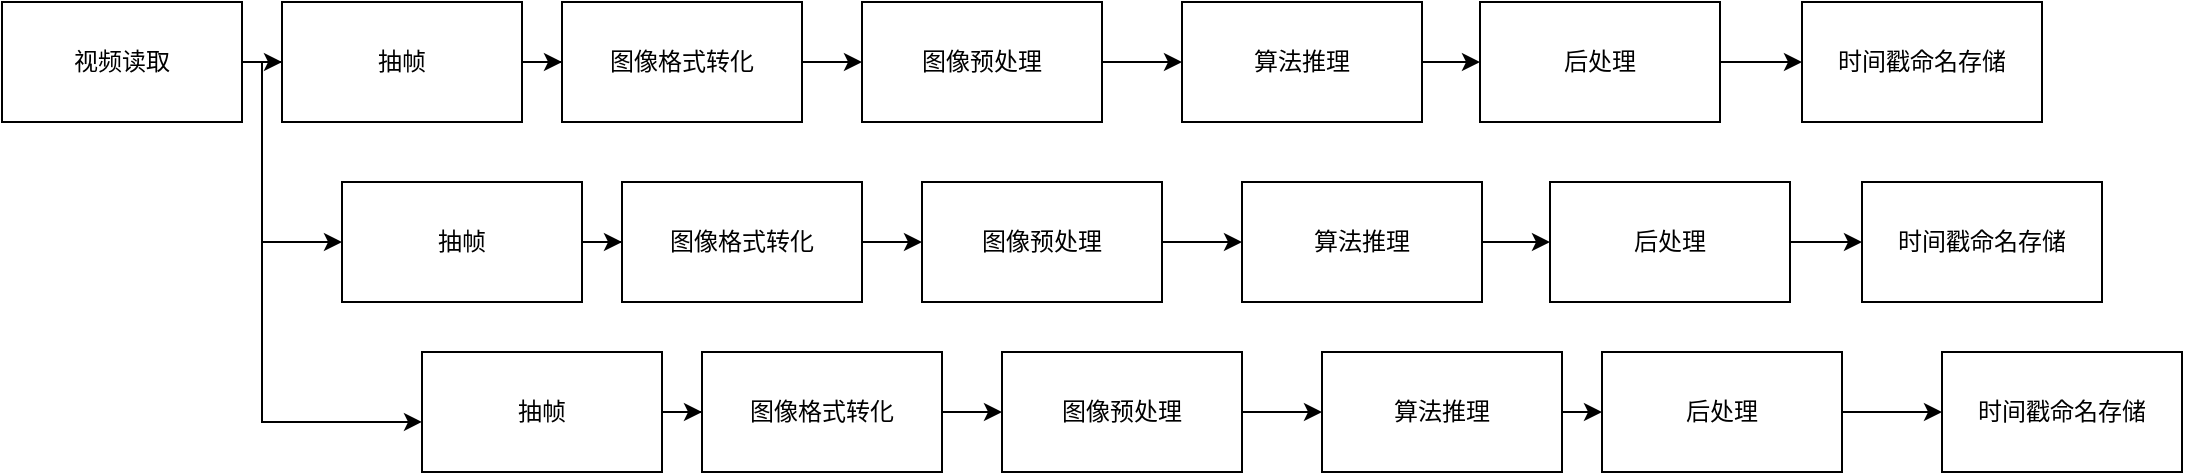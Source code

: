 <mxfile version="20.2.0" type="github">
  <diagram id="V8ooQuvj8oJpIVEdFzg9" name="第 1 页">
    <mxGraphModel dx="1063" dy="527" grid="1" gridSize="10" guides="1" tooltips="1" connect="1" arrows="1" fold="1" page="1" pageScale="1" pageWidth="827" pageHeight="1169" math="0" shadow="0">
      <root>
        <mxCell id="0" />
        <mxCell id="1" parent="0" />
        <mxCell id="qnB3MeHHuW4oLEE5ELyq-4" style="edgeStyle=orthogonalEdgeStyle;rounded=0;orthogonalLoop=1;jettySize=auto;html=1;exitX=1;exitY=0.5;exitDx=0;exitDy=0;" edge="1" parent="1" source="qnB3MeHHuW4oLEE5ELyq-1" target="qnB3MeHHuW4oLEE5ELyq-2">
          <mxGeometry relative="1" as="geometry" />
        </mxCell>
        <mxCell id="qnB3MeHHuW4oLEE5ELyq-66" style="edgeStyle=orthogonalEdgeStyle;rounded=0;orthogonalLoop=1;jettySize=auto;html=1;exitX=1;exitY=0.5;exitDx=0;exitDy=0;entryX=0;entryY=0.5;entryDx=0;entryDy=0;" edge="1" parent="1" source="qnB3MeHHuW4oLEE5ELyq-1" target="qnB3MeHHuW4oLEE5ELyq-43">
          <mxGeometry relative="1" as="geometry">
            <mxPoint x="160" y="530" as="targetPoint" />
            <Array as="points">
              <mxPoint x="140" y="440" />
              <mxPoint x="140" y="530" />
            </Array>
          </mxGeometry>
        </mxCell>
        <mxCell id="qnB3MeHHuW4oLEE5ELyq-67" style="edgeStyle=orthogonalEdgeStyle;rounded=0;orthogonalLoop=1;jettySize=auto;html=1;entryX=0;entryY=0.583;entryDx=0;entryDy=0;entryPerimeter=0;" edge="1" parent="1">
          <mxGeometry relative="1" as="geometry">
            <mxPoint x="130" y="440.01" as="sourcePoint" />
            <mxPoint x="220" y="619.99" as="targetPoint" />
            <Array as="points">
              <mxPoint x="140" y="440" />
              <mxPoint x="140" y="620" />
            </Array>
          </mxGeometry>
        </mxCell>
        <mxCell id="qnB3MeHHuW4oLEE5ELyq-1" value="视频读取" style="rounded=0;whiteSpace=wrap;html=1;" vertex="1" parent="1">
          <mxGeometry x="10" y="410" width="120" height="60" as="geometry" />
        </mxCell>
        <mxCell id="qnB3MeHHuW4oLEE5ELyq-5" style="edgeStyle=orthogonalEdgeStyle;rounded=0;orthogonalLoop=1;jettySize=auto;html=1;entryX=0;entryY=0.5;entryDx=0;entryDy=0;" edge="1" parent="1" source="qnB3MeHHuW4oLEE5ELyq-2" target="qnB3MeHHuW4oLEE5ELyq-3">
          <mxGeometry relative="1" as="geometry" />
        </mxCell>
        <mxCell id="qnB3MeHHuW4oLEE5ELyq-2" value="抽帧" style="rounded=0;whiteSpace=wrap;html=1;" vertex="1" parent="1">
          <mxGeometry x="150" y="410" width="120" height="60" as="geometry" />
        </mxCell>
        <mxCell id="qnB3MeHHuW4oLEE5ELyq-7" style="edgeStyle=orthogonalEdgeStyle;rounded=0;orthogonalLoop=1;jettySize=auto;html=1;exitX=1;exitY=0.5;exitDx=0;exitDy=0;entryX=0;entryY=0.5;entryDx=0;entryDy=0;" edge="1" parent="1" source="qnB3MeHHuW4oLEE5ELyq-3" target="qnB3MeHHuW4oLEE5ELyq-6">
          <mxGeometry relative="1" as="geometry" />
        </mxCell>
        <mxCell id="qnB3MeHHuW4oLEE5ELyq-3" value="图像格式转化" style="rounded=0;whiteSpace=wrap;html=1;" vertex="1" parent="1">
          <mxGeometry x="290" y="410" width="120" height="60" as="geometry" />
        </mxCell>
        <mxCell id="qnB3MeHHuW4oLEE5ELyq-9" style="edgeStyle=orthogonalEdgeStyle;rounded=0;orthogonalLoop=1;jettySize=auto;html=1;exitX=1;exitY=0.5;exitDx=0;exitDy=0;entryX=0;entryY=0.5;entryDx=0;entryDy=0;" edge="1" parent="1" source="qnB3MeHHuW4oLEE5ELyq-6" target="qnB3MeHHuW4oLEE5ELyq-8">
          <mxGeometry relative="1" as="geometry" />
        </mxCell>
        <mxCell id="qnB3MeHHuW4oLEE5ELyq-6" value="图像预处理" style="rounded=0;whiteSpace=wrap;html=1;" vertex="1" parent="1">
          <mxGeometry x="440" y="410" width="120" height="60" as="geometry" />
        </mxCell>
        <mxCell id="qnB3MeHHuW4oLEE5ELyq-11" style="edgeStyle=orthogonalEdgeStyle;rounded=0;orthogonalLoop=1;jettySize=auto;html=1;exitX=1;exitY=0.5;exitDx=0;exitDy=0;entryX=0;entryY=0.5;entryDx=0;entryDy=0;" edge="1" parent="1" source="qnB3MeHHuW4oLEE5ELyq-8" target="qnB3MeHHuW4oLEE5ELyq-10">
          <mxGeometry relative="1" as="geometry" />
        </mxCell>
        <mxCell id="qnB3MeHHuW4oLEE5ELyq-8" value="算法推理" style="rounded=0;whiteSpace=wrap;html=1;" vertex="1" parent="1">
          <mxGeometry x="600" y="410" width="120" height="60" as="geometry" />
        </mxCell>
        <mxCell id="qnB3MeHHuW4oLEE5ELyq-31" style="edgeStyle=orthogonalEdgeStyle;rounded=0;orthogonalLoop=1;jettySize=auto;html=1;exitX=1;exitY=0.5;exitDx=0;exitDy=0;entryX=0;entryY=0.5;entryDx=0;entryDy=0;" edge="1" parent="1" source="qnB3MeHHuW4oLEE5ELyq-10" target="qnB3MeHHuW4oLEE5ELyq-30">
          <mxGeometry relative="1" as="geometry" />
        </mxCell>
        <mxCell id="qnB3MeHHuW4oLEE5ELyq-10" value="后处理" style="rounded=0;whiteSpace=wrap;html=1;" vertex="1" parent="1">
          <mxGeometry x="749" y="410" width="120" height="60" as="geometry" />
        </mxCell>
        <mxCell id="qnB3MeHHuW4oLEE5ELyq-30" value="时间戳命名存储" style="rounded=0;whiteSpace=wrap;html=1;" vertex="1" parent="1">
          <mxGeometry x="910" y="410" width="120" height="60" as="geometry" />
        </mxCell>
        <mxCell id="qnB3MeHHuW4oLEE5ELyq-42" style="edgeStyle=orthogonalEdgeStyle;rounded=0;orthogonalLoop=1;jettySize=auto;html=1;entryX=0;entryY=0.5;entryDx=0;entryDy=0;" edge="1" parent="1" source="qnB3MeHHuW4oLEE5ELyq-43" target="qnB3MeHHuW4oLEE5ELyq-45">
          <mxGeometry relative="1" as="geometry" />
        </mxCell>
        <mxCell id="qnB3MeHHuW4oLEE5ELyq-43" value="抽帧" style="rounded=0;whiteSpace=wrap;html=1;" vertex="1" parent="1">
          <mxGeometry x="180" y="500" width="120" height="60" as="geometry" />
        </mxCell>
        <mxCell id="qnB3MeHHuW4oLEE5ELyq-44" style="edgeStyle=orthogonalEdgeStyle;rounded=0;orthogonalLoop=1;jettySize=auto;html=1;exitX=1;exitY=0.5;exitDx=0;exitDy=0;entryX=0;entryY=0.5;entryDx=0;entryDy=0;" edge="1" parent="1" source="qnB3MeHHuW4oLEE5ELyq-45" target="qnB3MeHHuW4oLEE5ELyq-47">
          <mxGeometry relative="1" as="geometry" />
        </mxCell>
        <mxCell id="qnB3MeHHuW4oLEE5ELyq-45" value="图像格式转化" style="rounded=0;whiteSpace=wrap;html=1;" vertex="1" parent="1">
          <mxGeometry x="320" y="500" width="120" height="60" as="geometry" />
        </mxCell>
        <mxCell id="qnB3MeHHuW4oLEE5ELyq-46" style="edgeStyle=orthogonalEdgeStyle;rounded=0;orthogonalLoop=1;jettySize=auto;html=1;exitX=1;exitY=0.5;exitDx=0;exitDy=0;entryX=0;entryY=0.5;entryDx=0;entryDy=0;" edge="1" parent="1" source="qnB3MeHHuW4oLEE5ELyq-47" target="qnB3MeHHuW4oLEE5ELyq-49">
          <mxGeometry relative="1" as="geometry" />
        </mxCell>
        <mxCell id="qnB3MeHHuW4oLEE5ELyq-47" value="图像预处理" style="rounded=0;whiteSpace=wrap;html=1;" vertex="1" parent="1">
          <mxGeometry x="470" y="500" width="120" height="60" as="geometry" />
        </mxCell>
        <mxCell id="qnB3MeHHuW4oLEE5ELyq-48" style="edgeStyle=orthogonalEdgeStyle;rounded=0;orthogonalLoop=1;jettySize=auto;html=1;exitX=1;exitY=0.5;exitDx=0;exitDy=0;entryX=0;entryY=0.5;entryDx=0;entryDy=0;" edge="1" parent="1" source="qnB3MeHHuW4oLEE5ELyq-49" target="qnB3MeHHuW4oLEE5ELyq-51">
          <mxGeometry relative="1" as="geometry" />
        </mxCell>
        <mxCell id="qnB3MeHHuW4oLEE5ELyq-49" value="算法推理" style="rounded=0;whiteSpace=wrap;html=1;" vertex="1" parent="1">
          <mxGeometry x="630" y="500" width="120" height="60" as="geometry" />
        </mxCell>
        <mxCell id="qnB3MeHHuW4oLEE5ELyq-50" style="edgeStyle=orthogonalEdgeStyle;rounded=0;orthogonalLoop=1;jettySize=auto;html=1;exitX=1;exitY=0.5;exitDx=0;exitDy=0;entryX=0;entryY=0.5;entryDx=0;entryDy=0;" edge="1" parent="1" source="qnB3MeHHuW4oLEE5ELyq-51" target="qnB3MeHHuW4oLEE5ELyq-52">
          <mxGeometry relative="1" as="geometry" />
        </mxCell>
        <mxCell id="qnB3MeHHuW4oLEE5ELyq-51" value="后处理" style="rounded=0;whiteSpace=wrap;html=1;" vertex="1" parent="1">
          <mxGeometry x="784" y="500" width="120" height="60" as="geometry" />
        </mxCell>
        <mxCell id="qnB3MeHHuW4oLEE5ELyq-52" value="时间戳命名存储" style="rounded=0;whiteSpace=wrap;html=1;" vertex="1" parent="1">
          <mxGeometry x="940" y="500" width="120" height="60" as="geometry" />
        </mxCell>
        <mxCell id="qnB3MeHHuW4oLEE5ELyq-54" style="edgeStyle=orthogonalEdgeStyle;rounded=0;orthogonalLoop=1;jettySize=auto;html=1;entryX=0;entryY=0.5;entryDx=0;entryDy=0;" edge="1" parent="1" source="qnB3MeHHuW4oLEE5ELyq-55" target="qnB3MeHHuW4oLEE5ELyq-57">
          <mxGeometry relative="1" as="geometry" />
        </mxCell>
        <mxCell id="qnB3MeHHuW4oLEE5ELyq-55" value="抽帧" style="rounded=0;whiteSpace=wrap;html=1;" vertex="1" parent="1">
          <mxGeometry x="220" y="585" width="120" height="60" as="geometry" />
        </mxCell>
        <mxCell id="qnB3MeHHuW4oLEE5ELyq-56" style="edgeStyle=orthogonalEdgeStyle;rounded=0;orthogonalLoop=1;jettySize=auto;html=1;exitX=1;exitY=0.5;exitDx=0;exitDy=0;entryX=0;entryY=0.5;entryDx=0;entryDy=0;" edge="1" parent="1" source="qnB3MeHHuW4oLEE5ELyq-57" target="qnB3MeHHuW4oLEE5ELyq-59">
          <mxGeometry relative="1" as="geometry" />
        </mxCell>
        <mxCell id="qnB3MeHHuW4oLEE5ELyq-57" value="图像格式转化" style="rounded=0;whiteSpace=wrap;html=1;" vertex="1" parent="1">
          <mxGeometry x="360" y="585" width="120" height="60" as="geometry" />
        </mxCell>
        <mxCell id="qnB3MeHHuW4oLEE5ELyq-58" style="edgeStyle=orthogonalEdgeStyle;rounded=0;orthogonalLoop=1;jettySize=auto;html=1;exitX=1;exitY=0.5;exitDx=0;exitDy=0;entryX=0;entryY=0.5;entryDx=0;entryDy=0;" edge="1" parent="1" source="qnB3MeHHuW4oLEE5ELyq-59" target="qnB3MeHHuW4oLEE5ELyq-61">
          <mxGeometry relative="1" as="geometry" />
        </mxCell>
        <mxCell id="qnB3MeHHuW4oLEE5ELyq-59" value="图像预处理" style="rounded=0;whiteSpace=wrap;html=1;" vertex="1" parent="1">
          <mxGeometry x="510" y="585" width="120" height="60" as="geometry" />
        </mxCell>
        <mxCell id="qnB3MeHHuW4oLEE5ELyq-60" style="edgeStyle=orthogonalEdgeStyle;rounded=0;orthogonalLoop=1;jettySize=auto;html=1;exitX=1;exitY=0.5;exitDx=0;exitDy=0;entryX=0;entryY=0.5;entryDx=0;entryDy=0;" edge="1" parent="1" source="qnB3MeHHuW4oLEE5ELyq-61" target="qnB3MeHHuW4oLEE5ELyq-63">
          <mxGeometry relative="1" as="geometry" />
        </mxCell>
        <mxCell id="qnB3MeHHuW4oLEE5ELyq-61" value="算法推理" style="rounded=0;whiteSpace=wrap;html=1;" vertex="1" parent="1">
          <mxGeometry x="670" y="585" width="120" height="60" as="geometry" />
        </mxCell>
        <mxCell id="qnB3MeHHuW4oLEE5ELyq-62" style="edgeStyle=orthogonalEdgeStyle;rounded=0;orthogonalLoop=1;jettySize=auto;html=1;exitX=1;exitY=0.5;exitDx=0;exitDy=0;entryX=0;entryY=0.5;entryDx=0;entryDy=0;" edge="1" parent="1" source="qnB3MeHHuW4oLEE5ELyq-63" target="qnB3MeHHuW4oLEE5ELyq-64">
          <mxGeometry relative="1" as="geometry" />
        </mxCell>
        <mxCell id="qnB3MeHHuW4oLEE5ELyq-63" value="后处理" style="rounded=0;whiteSpace=wrap;html=1;" vertex="1" parent="1">
          <mxGeometry x="810" y="585" width="120" height="60" as="geometry" />
        </mxCell>
        <mxCell id="qnB3MeHHuW4oLEE5ELyq-64" value="时间戳命名存储" style="rounded=0;whiteSpace=wrap;html=1;" vertex="1" parent="1">
          <mxGeometry x="980" y="585" width="120" height="60" as="geometry" />
        </mxCell>
      </root>
    </mxGraphModel>
  </diagram>
</mxfile>
